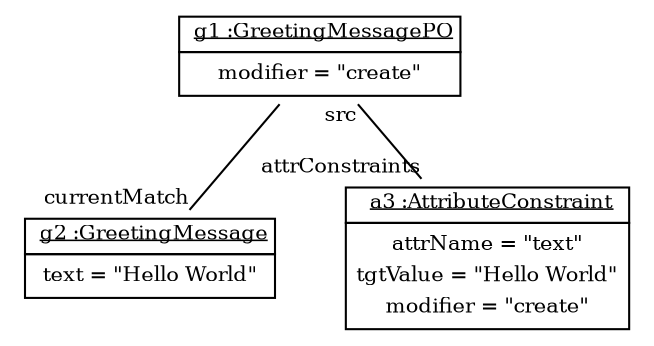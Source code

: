 graph ObjectDiagram {
   node [shape = none, fontsize = 10];
   edge [fontsize = 10];

g1 [label=<<table border='0' cellborder='1' cellspacing='0'> <tr> <td> <u>g1 :GreetingMessagePO</u></td></tr><tr><td><table border='0' cellborder='0' cellspacing='0'><tr><td>modifier = "create"</td></tr></table></td></tr></table>>];
g2 [label=<<table border='0' cellborder='1' cellspacing='0'> <tr> <td> <u>g2 :GreetingMessage</u></td></tr><tr><td><table border='0' cellborder='0' cellspacing='0'><tr><td>text = "Hello World"</td></tr></table></td></tr></table>>];
a3 [label=<<table border='0' cellborder='1' cellspacing='0'> <tr> <td> <u>a3 :AttributeConstraint</u></td></tr><tr><td><table border='0' cellborder='0' cellspacing='0'><tr><td>attrName = "text"</td></tr><tr><td>tgtValue = "Hello World"</td></tr><tr><td>modifier = "create"</td></tr></table></td></tr></table>>];

g1 -- a3 [headlabel = "attrConstraints" taillabel = "src"];
g1 -- g2 [headlabel = "currentMatch" taillabel = ""];
}
